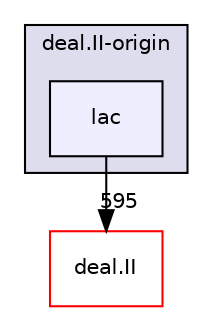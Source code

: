 digraph "include/deal.II-origin/lac" {
  compound=true
  node [ fontsize="10", fontname="Helvetica"];
  edge [ labelfontsize="10", labelfontname="Helvetica"];
  subgraph clusterdir_1627ce85bc33b76c4cb222dfe9aeffd7 {
    graph [ bgcolor="#ddddee", pencolor="black", label="deal.II-origin" fontname="Helvetica", fontsize="10", URL="dir_1627ce85bc33b76c4cb222dfe9aeffd7.html"]
  dir_f3fc72e78e93378d9cf14b810e130fc1 [shape=box, label="lac", style="filled", fillcolor="#eeeeff", pencolor="black", URL="dir_f3fc72e78e93378d9cf14b810e130fc1.html"];
  }
  dir_ee90d91a514b839c31faec7a1d916f67 [shape=box label="deal.II" fillcolor="white" style="filled" color="red" URL="dir_ee90d91a514b839c31faec7a1d916f67.html"];
  dir_f3fc72e78e93378d9cf14b810e130fc1->dir_ee90d91a514b839c31faec7a1d916f67 [headlabel="595", labeldistance=1.5 headhref="dir_000014_000009.html"];
}
